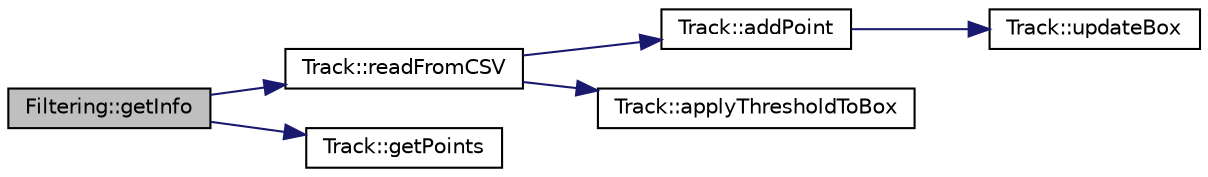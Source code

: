 digraph "Filtering::getInfo"
{
 // INTERACTIVE_SVG=YES
  bgcolor="transparent";
  edge [fontname="Helvetica",fontsize="10",labelfontname="Helvetica",labelfontsize="10"];
  node [fontname="Helvetica",fontsize="10",shape=record];
  rankdir="LR";
  Node1 [label="Filtering::getInfo",height=0.2,width=0.4,color="black", fillcolor="grey75", style="filled", fontcolor="black"];
  Node1 -> Node2 [color="midnightblue",fontsize="10",style="solid",fontname="Helvetica"];
  Node2 [label="Track::readFromCSV",height=0.2,width=0.4,color="black",URL="$class_track.html#aff258a8c303ee8a09a962d237f3823e7",tooltip="Reads a csv file and inserts each point in m_points vector. "];
  Node2 -> Node3 [color="midnightblue",fontsize="10",style="solid",fontname="Helvetica"];
  Node3 [label="Track::addPoint",height=0.2,width=0.4,color="black",URL="$class_track.html#ab0315e74b9b49e40d163a2ff978d833c",tooltip="Creates a new point and inserts it in m_points. "];
  Node3 -> Node4 [color="midnightblue",fontsize="10",style="solid",fontname="Helvetica"];
  Node4 [label="Track::updateBox",height=0.2,width=0.4,color="black",URL="$class_track.html#af947410651d847174d7b18d8e9df9ca7",tooltip="Update the enclosing box of the track. "];
  Node2 -> Node5 [color="midnightblue",fontsize="10",style="solid",fontname="Helvetica"];
  Node5 [label="Track::applyThresholdToBox",height=0.2,width=0.4,color="black",URL="$class_track.html#aac5002af6aa69a20101a5709dbbebc82",tooltip="Apply a threshold to bounding box once the data file has been read. "];
  Node1 -> Node6 [color="midnightblue",fontsize="10",style="solid",fontname="Helvetica"];
  Node6 [label="Track::getPoints",height=0.2,width=0.4,color="black",URL="$class_track.html#a6360ae2dbed31e542a2cbaa986970352",tooltip="getPoints Get the m_points vector "];
}
